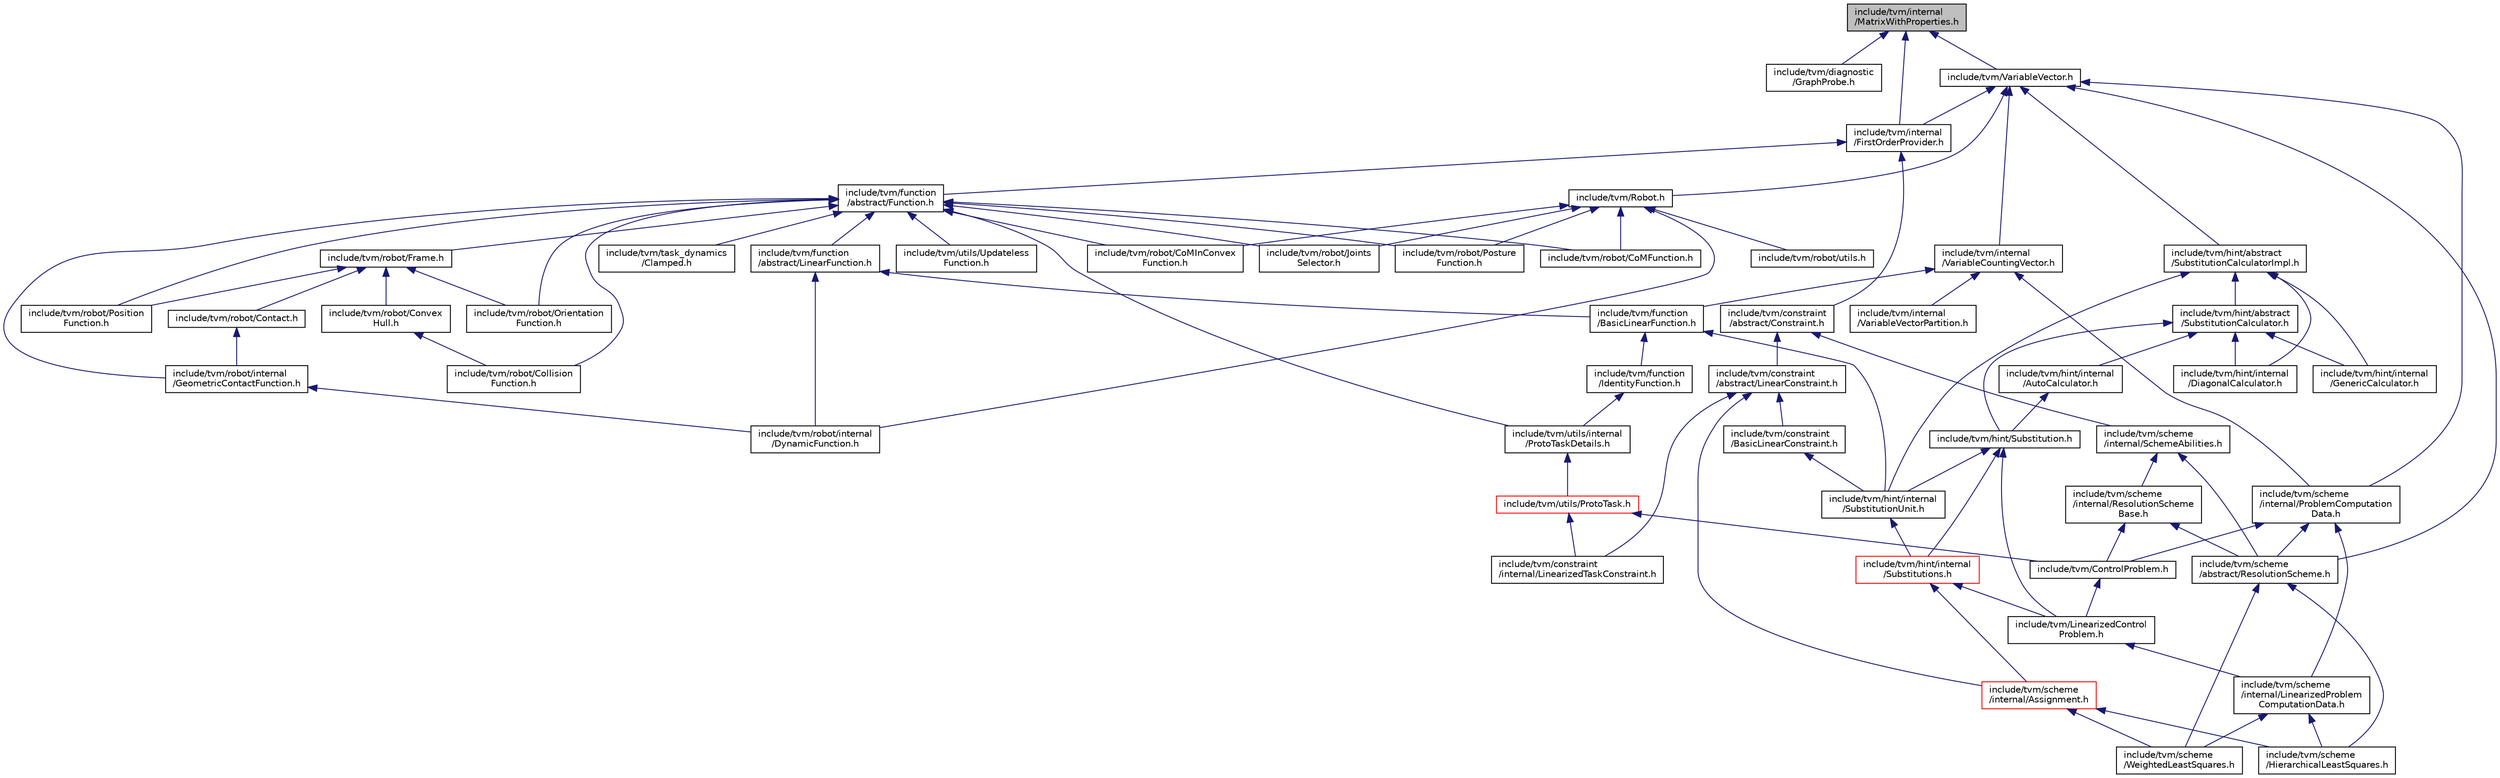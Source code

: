 digraph "include/tvm/internal/MatrixWithProperties.h"
{
 // LATEX_PDF_SIZE
  edge [fontname="Helvetica",fontsize="10",labelfontname="Helvetica",labelfontsize="10"];
  node [fontname="Helvetica",fontsize="10",shape=record];
  Node1 [label="include/tvm/internal\l/MatrixWithProperties.h",height=0.2,width=0.4,color="black", fillcolor="grey75", style="filled", fontcolor="black",tooltip=" "];
  Node1 -> Node2 [dir="back",color="midnightblue",fontsize="10",style="solid",fontname="Helvetica"];
  Node2 [label="include/tvm/diagnostic\l/GraphProbe.h",height=0.2,width=0.4,color="black", fillcolor="white", style="filled",URL="$GraphProbe_8h.html",tooltip=" "];
  Node1 -> Node3 [dir="back",color="midnightblue",fontsize="10",style="solid",fontname="Helvetica"];
  Node3 [label="include/tvm/internal\l/FirstOrderProvider.h",height=0.2,width=0.4,color="black", fillcolor="white", style="filled",URL="$FirstOrderProvider_8h.html",tooltip=" "];
  Node3 -> Node4 [dir="back",color="midnightblue",fontsize="10",style="solid",fontname="Helvetica"];
  Node4 [label="include/tvm/constraint\l/abstract/Constraint.h",height=0.2,width=0.4,color="black", fillcolor="white", style="filled",URL="$Constraint_8h.html",tooltip=" "];
  Node4 -> Node5 [dir="back",color="midnightblue",fontsize="10",style="solid",fontname="Helvetica"];
  Node5 [label="include/tvm/constraint\l/abstract/LinearConstraint.h",height=0.2,width=0.4,color="black", fillcolor="white", style="filled",URL="$LinearConstraint_8h.html",tooltip=" "];
  Node5 -> Node6 [dir="back",color="midnightblue",fontsize="10",style="solid",fontname="Helvetica"];
  Node6 [label="include/tvm/constraint\l/BasicLinearConstraint.h",height=0.2,width=0.4,color="black", fillcolor="white", style="filled",URL="$BasicLinearConstraint_8h.html",tooltip=" "];
  Node6 -> Node7 [dir="back",color="midnightblue",fontsize="10",style="solid",fontname="Helvetica"];
  Node7 [label="include/tvm/hint/internal\l/SubstitutionUnit.h",height=0.2,width=0.4,color="black", fillcolor="white", style="filled",URL="$SubstitutionUnit_8h.html",tooltip=" "];
  Node7 -> Node8 [dir="back",color="midnightblue",fontsize="10",style="solid",fontname="Helvetica"];
  Node8 [label="include/tvm/hint/internal\l/Substitutions.h",height=0.2,width=0.4,color="red", fillcolor="white", style="filled",URL="$Substitutions_8h.html",tooltip=" "];
  Node8 -> Node9 [dir="back",color="midnightblue",fontsize="10",style="solid",fontname="Helvetica"];
  Node9 [label="include/tvm/LinearizedControl\lProblem.h",height=0.2,width=0.4,color="black", fillcolor="white", style="filled",URL="$LinearizedControlProblem_8h.html",tooltip=" "];
  Node9 -> Node10 [dir="back",color="midnightblue",fontsize="10",style="solid",fontname="Helvetica"];
  Node10 [label="include/tvm/scheme\l/internal/LinearizedProblem\lComputationData.h",height=0.2,width=0.4,color="black", fillcolor="white", style="filled",URL="$LinearizedProblemComputationData_8h.html",tooltip=" "];
  Node10 -> Node11 [dir="back",color="midnightblue",fontsize="10",style="solid",fontname="Helvetica"];
  Node11 [label="include/tvm/scheme\l/HierarchicalLeastSquares.h",height=0.2,width=0.4,color="black", fillcolor="white", style="filled",URL="$HierarchicalLeastSquares_8h.html",tooltip=" "];
  Node10 -> Node12 [dir="back",color="midnightblue",fontsize="10",style="solid",fontname="Helvetica"];
  Node12 [label="include/tvm/scheme\l/WeightedLeastSquares.h",height=0.2,width=0.4,color="black", fillcolor="white", style="filled",URL="$WeightedLeastSquares_8h.html",tooltip=" "];
  Node8 -> Node13 [dir="back",color="midnightblue",fontsize="10",style="solid",fontname="Helvetica"];
  Node13 [label="include/tvm/scheme\l/internal/Assignment.h",height=0.2,width=0.4,color="red", fillcolor="white", style="filled",URL="$Assignment_8h.html",tooltip=" "];
  Node13 -> Node11 [dir="back",color="midnightblue",fontsize="10",style="solid",fontname="Helvetica"];
  Node13 -> Node12 [dir="back",color="midnightblue",fontsize="10",style="solid",fontname="Helvetica"];
  Node5 -> Node23 [dir="back",color="midnightblue",fontsize="10",style="solid",fontname="Helvetica"];
  Node23 [label="include/tvm/constraint\l/internal/LinearizedTaskConstraint.h",height=0.2,width=0.4,color="black", fillcolor="white", style="filled",URL="$LinearizedTaskConstraint_8h.html",tooltip=" "];
  Node5 -> Node13 [dir="back",color="midnightblue",fontsize="10",style="solid",fontname="Helvetica"];
  Node4 -> Node24 [dir="back",color="midnightblue",fontsize="10",style="solid",fontname="Helvetica"];
  Node24 [label="include/tvm/scheme\l/internal/SchemeAbilities.h",height=0.2,width=0.4,color="black", fillcolor="white", style="filled",URL="$SchemeAbilities_8h.html",tooltip=" "];
  Node24 -> Node25 [dir="back",color="midnightblue",fontsize="10",style="solid",fontname="Helvetica"];
  Node25 [label="include/tvm/scheme\l/abstract/ResolutionScheme.h",height=0.2,width=0.4,color="black", fillcolor="white", style="filled",URL="$ResolutionScheme_8h.html",tooltip=" "];
  Node25 -> Node11 [dir="back",color="midnightblue",fontsize="10",style="solid",fontname="Helvetica"];
  Node25 -> Node12 [dir="back",color="midnightblue",fontsize="10",style="solid",fontname="Helvetica"];
  Node24 -> Node26 [dir="back",color="midnightblue",fontsize="10",style="solid",fontname="Helvetica"];
  Node26 [label="include/tvm/scheme\l/internal/ResolutionScheme\lBase.h",height=0.2,width=0.4,color="black", fillcolor="white", style="filled",URL="$ResolutionSchemeBase_8h.html",tooltip=" "];
  Node26 -> Node27 [dir="back",color="midnightblue",fontsize="10",style="solid",fontname="Helvetica"];
  Node27 [label="include/tvm/ControlProblem.h",height=0.2,width=0.4,color="black", fillcolor="white", style="filled",URL="$ControlProblem_8h.html",tooltip=" "];
  Node27 -> Node9 [dir="back",color="midnightblue",fontsize="10",style="solid",fontname="Helvetica"];
  Node26 -> Node25 [dir="back",color="midnightblue",fontsize="10",style="solid",fontname="Helvetica"];
  Node3 -> Node28 [dir="back",color="midnightblue",fontsize="10",style="solid",fontname="Helvetica"];
  Node28 [label="include/tvm/function\l/abstract/Function.h",height=0.2,width=0.4,color="black", fillcolor="white", style="filled",URL="$Function_8h.html",tooltip=" "];
  Node28 -> Node29 [dir="back",color="midnightblue",fontsize="10",style="solid",fontname="Helvetica"];
  Node29 [label="include/tvm/function\l/abstract/LinearFunction.h",height=0.2,width=0.4,color="black", fillcolor="white", style="filled",URL="$LinearFunction_8h.html",tooltip=" "];
  Node29 -> Node30 [dir="back",color="midnightblue",fontsize="10",style="solid",fontname="Helvetica"];
  Node30 [label="include/tvm/function\l/BasicLinearFunction.h",height=0.2,width=0.4,color="black", fillcolor="white", style="filled",URL="$BasicLinearFunction_8h.html",tooltip=" "];
  Node30 -> Node31 [dir="back",color="midnightblue",fontsize="10",style="solid",fontname="Helvetica"];
  Node31 [label="include/tvm/function\l/IdentityFunction.h",height=0.2,width=0.4,color="black", fillcolor="white", style="filled",URL="$IdentityFunction_8h.html",tooltip=" "];
  Node31 -> Node32 [dir="back",color="midnightblue",fontsize="10",style="solid",fontname="Helvetica"];
  Node32 [label="include/tvm/utils/internal\l/ProtoTaskDetails.h",height=0.2,width=0.4,color="black", fillcolor="white", style="filled",URL="$ProtoTaskDetails_8h.html",tooltip=" "];
  Node32 -> Node33 [dir="back",color="midnightblue",fontsize="10",style="solid",fontname="Helvetica"];
  Node33 [label="include/tvm/utils/ProtoTask.h",height=0.2,width=0.4,color="red", fillcolor="white", style="filled",URL="$ProtoTask_8h.html",tooltip=" "];
  Node33 -> Node23 [dir="back",color="midnightblue",fontsize="10",style="solid",fontname="Helvetica"];
  Node33 -> Node27 [dir="back",color="midnightblue",fontsize="10",style="solid",fontname="Helvetica"];
  Node30 -> Node7 [dir="back",color="midnightblue",fontsize="10",style="solid",fontname="Helvetica"];
  Node29 -> Node35 [dir="back",color="midnightblue",fontsize="10",style="solid",fontname="Helvetica"];
  Node35 [label="include/tvm/robot/internal\l/DynamicFunction.h",height=0.2,width=0.4,color="black", fillcolor="white", style="filled",URL="$DynamicFunction_8h.html",tooltip=" "];
  Node28 -> Node36 [dir="back",color="midnightblue",fontsize="10",style="solid",fontname="Helvetica"];
  Node36 [label="include/tvm/robot/Collision\lFunction.h",height=0.2,width=0.4,color="black", fillcolor="white", style="filled",URL="$CollisionFunction_8h.html",tooltip=" "];
  Node28 -> Node37 [dir="back",color="midnightblue",fontsize="10",style="solid",fontname="Helvetica"];
  Node37 [label="include/tvm/robot/CoMFunction.h",height=0.2,width=0.4,color="black", fillcolor="white", style="filled",URL="$CoMFunction_8h.html",tooltip=" "];
  Node28 -> Node38 [dir="back",color="midnightblue",fontsize="10",style="solid",fontname="Helvetica"];
  Node38 [label="include/tvm/robot/CoMInConvex\lFunction.h",height=0.2,width=0.4,color="black", fillcolor="white", style="filled",URL="$CoMInConvexFunction_8h.html",tooltip=" "];
  Node28 -> Node39 [dir="back",color="midnightblue",fontsize="10",style="solid",fontname="Helvetica"];
  Node39 [label="include/tvm/robot/Frame.h",height=0.2,width=0.4,color="black", fillcolor="white", style="filled",URL="$Frame_8h.html",tooltip=" "];
  Node39 -> Node40 [dir="back",color="midnightblue",fontsize="10",style="solid",fontname="Helvetica"];
  Node40 [label="include/tvm/robot/Contact.h",height=0.2,width=0.4,color="black", fillcolor="white", style="filled",URL="$Contact_8h.html",tooltip=" "];
  Node40 -> Node41 [dir="back",color="midnightblue",fontsize="10",style="solid",fontname="Helvetica"];
  Node41 [label="include/tvm/robot/internal\l/GeometricContactFunction.h",height=0.2,width=0.4,color="black", fillcolor="white", style="filled",URL="$GeometricContactFunction_8h.html",tooltip=" "];
  Node41 -> Node35 [dir="back",color="midnightblue",fontsize="10",style="solid",fontname="Helvetica"];
  Node39 -> Node42 [dir="back",color="midnightblue",fontsize="10",style="solid",fontname="Helvetica"];
  Node42 [label="include/tvm/robot/Convex\lHull.h",height=0.2,width=0.4,color="black", fillcolor="white", style="filled",URL="$ConvexHull_8h.html",tooltip=" "];
  Node42 -> Node36 [dir="back",color="midnightblue",fontsize="10",style="solid",fontname="Helvetica"];
  Node39 -> Node43 [dir="back",color="midnightblue",fontsize="10",style="solid",fontname="Helvetica"];
  Node43 [label="include/tvm/robot/Orientation\lFunction.h",height=0.2,width=0.4,color="black", fillcolor="white", style="filled",URL="$OrientationFunction_8h.html",tooltip=" "];
  Node39 -> Node44 [dir="back",color="midnightblue",fontsize="10",style="solid",fontname="Helvetica"];
  Node44 [label="include/tvm/robot/Position\lFunction.h",height=0.2,width=0.4,color="black", fillcolor="white", style="filled",URL="$PositionFunction_8h.html",tooltip=" "];
  Node28 -> Node41 [dir="back",color="midnightblue",fontsize="10",style="solid",fontname="Helvetica"];
  Node28 -> Node45 [dir="back",color="midnightblue",fontsize="10",style="solid",fontname="Helvetica"];
  Node45 [label="include/tvm/robot/Joints\lSelector.h",height=0.2,width=0.4,color="black", fillcolor="white", style="filled",URL="$JointsSelector_8h.html",tooltip=" "];
  Node28 -> Node43 [dir="back",color="midnightblue",fontsize="10",style="solid",fontname="Helvetica"];
  Node28 -> Node44 [dir="back",color="midnightblue",fontsize="10",style="solid",fontname="Helvetica"];
  Node28 -> Node46 [dir="back",color="midnightblue",fontsize="10",style="solid",fontname="Helvetica"];
  Node46 [label="include/tvm/robot/Posture\lFunction.h",height=0.2,width=0.4,color="black", fillcolor="white", style="filled",URL="$PostureFunction_8h.html",tooltip=" "];
  Node28 -> Node47 [dir="back",color="midnightblue",fontsize="10",style="solid",fontname="Helvetica"];
  Node47 [label="include/tvm/task_dynamics\l/Clamped.h",height=0.2,width=0.4,color="black", fillcolor="white", style="filled",URL="$Clamped_8h.html",tooltip=" "];
  Node28 -> Node32 [dir="back",color="midnightblue",fontsize="10",style="solid",fontname="Helvetica"];
  Node28 -> Node48 [dir="back",color="midnightblue",fontsize="10",style="solid",fontname="Helvetica"];
  Node48 [label="include/tvm/utils/Updateless\lFunction.h",height=0.2,width=0.4,color="black", fillcolor="white", style="filled",URL="$UpdatelessFunction_8h.html",tooltip=" "];
  Node1 -> Node49 [dir="back",color="midnightblue",fontsize="10",style="solid",fontname="Helvetica"];
  Node49 [label="include/tvm/VariableVector.h",height=0.2,width=0.4,color="black", fillcolor="white", style="filled",URL="$VariableVector_8h.html",tooltip=" "];
  Node49 -> Node50 [dir="back",color="midnightblue",fontsize="10",style="solid",fontname="Helvetica"];
  Node50 [label="include/tvm/hint/abstract\l/SubstitutionCalculatorImpl.h",height=0.2,width=0.4,color="black", fillcolor="white", style="filled",URL="$SubstitutionCalculatorImpl_8h.html",tooltip=" "];
  Node50 -> Node51 [dir="back",color="midnightblue",fontsize="10",style="solid",fontname="Helvetica"];
  Node51 [label="include/tvm/hint/abstract\l/SubstitutionCalculator.h",height=0.2,width=0.4,color="black", fillcolor="white", style="filled",URL="$SubstitutionCalculator_8h.html",tooltip=" "];
  Node51 -> Node52 [dir="back",color="midnightblue",fontsize="10",style="solid",fontname="Helvetica"];
  Node52 [label="include/tvm/hint/internal\l/AutoCalculator.h",height=0.2,width=0.4,color="black", fillcolor="white", style="filled",URL="$AutoCalculator_8h.html",tooltip=" "];
  Node52 -> Node53 [dir="back",color="midnightblue",fontsize="10",style="solid",fontname="Helvetica"];
  Node53 [label="include/tvm/hint/Substitution.h",height=0.2,width=0.4,color="black", fillcolor="white", style="filled",URL="$Substitution_8h.html",tooltip=" "];
  Node53 -> Node8 [dir="back",color="midnightblue",fontsize="10",style="solid",fontname="Helvetica"];
  Node53 -> Node7 [dir="back",color="midnightblue",fontsize="10",style="solid",fontname="Helvetica"];
  Node53 -> Node9 [dir="back",color="midnightblue",fontsize="10",style="solid",fontname="Helvetica"];
  Node51 -> Node54 [dir="back",color="midnightblue",fontsize="10",style="solid",fontname="Helvetica"];
  Node54 [label="include/tvm/hint/internal\l/DiagonalCalculator.h",height=0.2,width=0.4,color="black", fillcolor="white", style="filled",URL="$DiagonalCalculator_8h.html",tooltip=" "];
  Node51 -> Node55 [dir="back",color="midnightblue",fontsize="10",style="solid",fontname="Helvetica"];
  Node55 [label="include/tvm/hint/internal\l/GenericCalculator.h",height=0.2,width=0.4,color="black", fillcolor="white", style="filled",URL="$GenericCalculator_8h.html",tooltip=" "];
  Node51 -> Node53 [dir="back",color="midnightblue",fontsize="10",style="solid",fontname="Helvetica"];
  Node50 -> Node54 [dir="back",color="midnightblue",fontsize="10",style="solid",fontname="Helvetica"];
  Node50 -> Node55 [dir="back",color="midnightblue",fontsize="10",style="solid",fontname="Helvetica"];
  Node50 -> Node7 [dir="back",color="midnightblue",fontsize="10",style="solid",fontname="Helvetica"];
  Node49 -> Node3 [dir="back",color="midnightblue",fontsize="10",style="solid",fontname="Helvetica"];
  Node49 -> Node56 [dir="back",color="midnightblue",fontsize="10",style="solid",fontname="Helvetica"];
  Node56 [label="include/tvm/internal\l/VariableCountingVector.h",height=0.2,width=0.4,color="black", fillcolor="white", style="filled",URL="$VariableCountingVector_8h.html",tooltip=" "];
  Node56 -> Node30 [dir="back",color="midnightblue",fontsize="10",style="solid",fontname="Helvetica"];
  Node56 -> Node57 [dir="back",color="midnightblue",fontsize="10",style="solid",fontname="Helvetica"];
  Node57 [label="include/tvm/internal\l/VariableVectorPartition.h",height=0.2,width=0.4,color="black", fillcolor="white", style="filled",URL="$VariableVectorPartition_8h.html",tooltip=" "];
  Node56 -> Node58 [dir="back",color="midnightblue",fontsize="10",style="solid",fontname="Helvetica"];
  Node58 [label="include/tvm/scheme\l/internal/ProblemComputation\lData.h",height=0.2,width=0.4,color="black", fillcolor="white", style="filled",URL="$ProblemComputationData_8h.html",tooltip=" "];
  Node58 -> Node27 [dir="back",color="midnightblue",fontsize="10",style="solid",fontname="Helvetica"];
  Node58 -> Node25 [dir="back",color="midnightblue",fontsize="10",style="solid",fontname="Helvetica"];
  Node58 -> Node10 [dir="back",color="midnightblue",fontsize="10",style="solid",fontname="Helvetica"];
  Node49 -> Node59 [dir="back",color="midnightblue",fontsize="10",style="solid",fontname="Helvetica"];
  Node59 [label="include/tvm/Robot.h",height=0.2,width=0.4,color="black", fillcolor="white", style="filled",URL="$Robot_8h.html",tooltip=" "];
  Node59 -> Node37 [dir="back",color="midnightblue",fontsize="10",style="solid",fontname="Helvetica"];
  Node59 -> Node38 [dir="back",color="midnightblue",fontsize="10",style="solid",fontname="Helvetica"];
  Node59 -> Node35 [dir="back",color="midnightblue",fontsize="10",style="solid",fontname="Helvetica"];
  Node59 -> Node45 [dir="back",color="midnightblue",fontsize="10",style="solid",fontname="Helvetica"];
  Node59 -> Node46 [dir="back",color="midnightblue",fontsize="10",style="solid",fontname="Helvetica"];
  Node59 -> Node60 [dir="back",color="midnightblue",fontsize="10",style="solid",fontname="Helvetica"];
  Node60 [label="include/tvm/robot/utils.h",height=0.2,width=0.4,color="black", fillcolor="white", style="filled",URL="$utils_8h.html",tooltip=" "];
  Node49 -> Node25 [dir="back",color="midnightblue",fontsize="10",style="solid",fontname="Helvetica"];
  Node49 -> Node58 [dir="back",color="midnightblue",fontsize="10",style="solid",fontname="Helvetica"];
}

